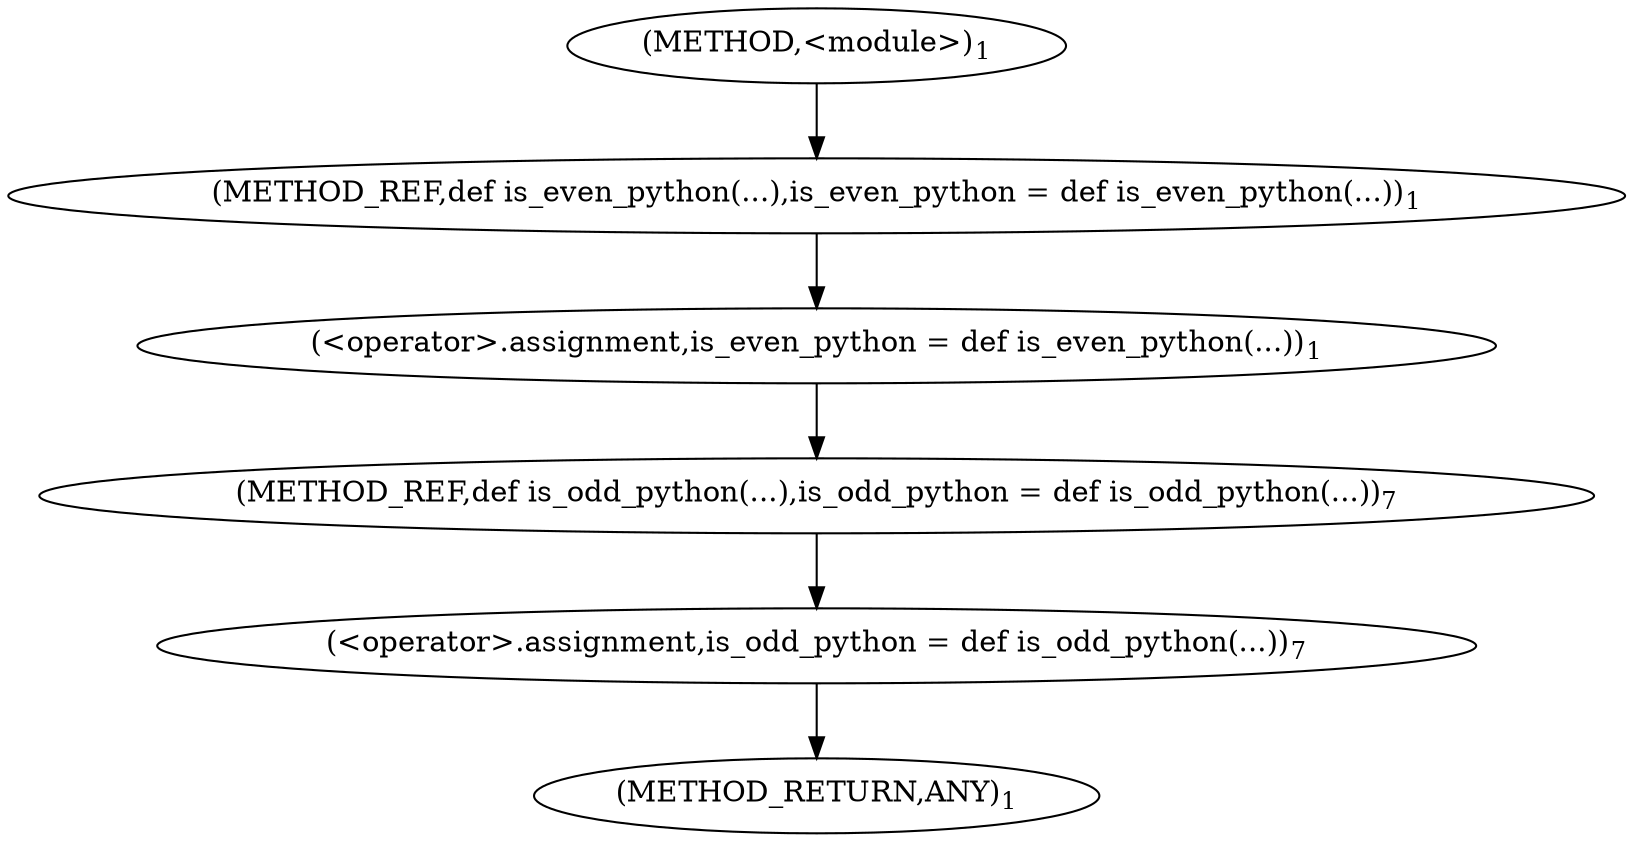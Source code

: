 digraph "&lt;module&gt;" {  
"36" [label = <(&lt;operator&gt;.assignment,is_even_python = def is_even_python(...))<SUB>1</SUB>> ]
"61" [label = <(&lt;operator&gt;.assignment,is_odd_python = def is_odd_python(...))<SUB>7</SUB>> ]
"13" [label = <(METHOD_REF,def is_even_python(...),is_even_python = def is_even_python(...))<SUB>1</SUB>> ]
"38" [label = <(METHOD_REF,def is_odd_python(...),is_odd_python = def is_odd_python(...))<SUB>7</SUB>> ]
"7" [label = <(METHOD,&lt;module&gt;)<SUB>1</SUB>> ]
"11" [label = <(METHOD_RETURN,ANY)<SUB>1</SUB>> ]
  "36" -> "38" 
  "61" -> "11" 
  "13" -> "36" 
  "38" -> "61" 
  "7" -> "13" 
}
